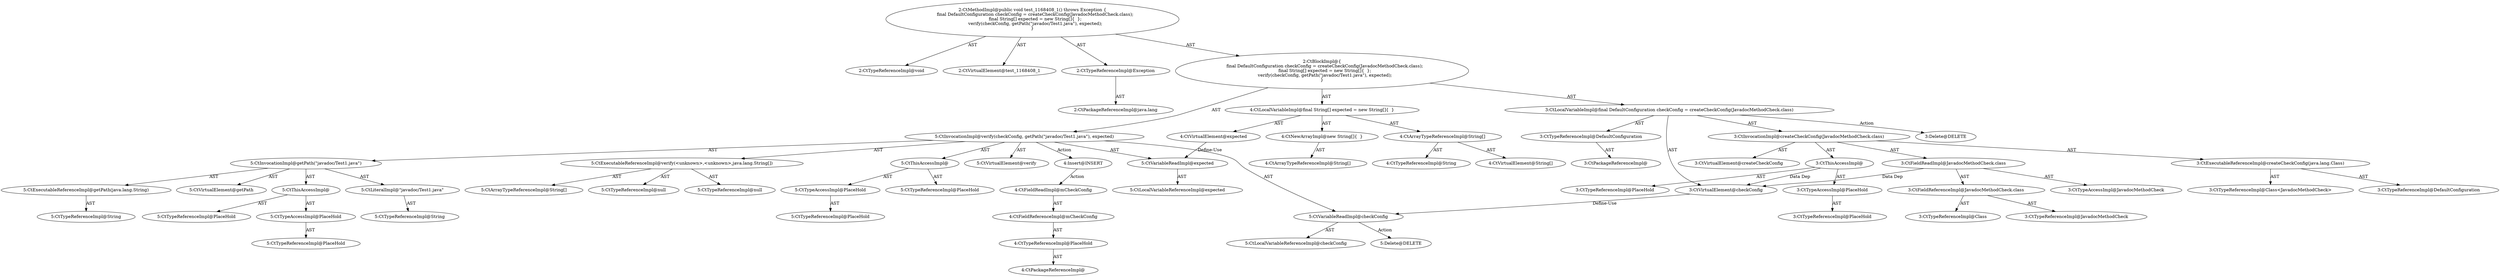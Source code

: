 digraph "test_1168408_1#?" {
0 [label="2:CtTypeReferenceImpl@void" shape=ellipse]
1 [label="2:CtVirtualElement@test_1168408_1" shape=ellipse]
2 [label="2:CtTypeReferenceImpl@Exception" shape=ellipse]
3 [label="2:CtPackageReferenceImpl@java.lang" shape=ellipse]
4 [label="3:CtTypeReferenceImpl@DefaultConfiguration" shape=ellipse]
5 [label="3:CtPackageReferenceImpl@" shape=ellipse]
6 [label="3:CtExecutableReferenceImpl@createCheckConfig(java.lang.Class)" shape=ellipse]
7 [label="3:CtTypeReferenceImpl@DefaultConfiguration" shape=ellipse]
8 [label="3:CtTypeReferenceImpl@Class<JavadocMethodCheck>" shape=ellipse]
9 [label="3:CtVirtualElement@createCheckConfig" shape=ellipse]
10 [label="3:CtTypeAccessImpl@PlaceHold" shape=ellipse]
11 [label="3:CtTypeReferenceImpl@PlaceHold" shape=ellipse]
12 [label="3:CtThisAccessImpl@" shape=ellipse]
13 [label="3:CtTypeReferenceImpl@PlaceHold" shape=ellipse]
14 [label="3:CtFieldReferenceImpl@JavadocMethodCheck.class" shape=ellipse]
15 [label="3:CtTypeReferenceImpl@JavadocMethodCheck" shape=ellipse]
16 [label="3:CtTypeReferenceImpl@Class" shape=ellipse]
17 [label="3:CtFieldReadImpl@JavadocMethodCheck.class" shape=ellipse]
18 [label="3:CtTypeAccessImpl@JavadocMethodCheck" shape=ellipse]
19 [label="3:CtInvocationImpl@createCheckConfig(JavadocMethodCheck.class)" shape=ellipse]
20 [label="3:CtVirtualElement@checkConfig" shape=ellipse]
21 [label="3:CtLocalVariableImpl@final DefaultConfiguration checkConfig = createCheckConfig(JavadocMethodCheck.class)" shape=ellipse]
22 [label="4:CtVirtualElement@String[]" shape=ellipse]
23 [label="4:CtArrayTypeReferenceImpl@String[]" shape=ellipse]
24 [label="4:CtTypeReferenceImpl@String" shape=ellipse]
25 [label="4:CtNewArrayImpl@new String[]\{  \}" shape=ellipse]
26 [label="4:CtArrayTypeReferenceImpl@String[]" shape=ellipse]
27 [label="4:CtVirtualElement@expected" shape=ellipse]
28 [label="4:CtLocalVariableImpl@final String[] expected = new String[]\{  \}" shape=ellipse]
29 [label="5:CtExecutableReferenceImpl@verify(<unknown>,<unknown>,java.lang.String[])" shape=ellipse]
30 [label="5:CtTypeReferenceImpl@null" shape=ellipse]
31 [label="5:CtTypeReferenceImpl@null" shape=ellipse]
32 [label="5:CtArrayTypeReferenceImpl@String[]" shape=ellipse]
33 [label="5:CtVirtualElement@verify" shape=ellipse]
34 [label="5:CtTypeAccessImpl@PlaceHold" shape=ellipse]
35 [label="5:CtTypeReferenceImpl@PlaceHold" shape=ellipse]
36 [label="5:CtThisAccessImpl@" shape=ellipse]
37 [label="5:CtTypeReferenceImpl@PlaceHold" shape=ellipse]
38 [label="5:CtVariableReadImpl@checkConfig" shape=ellipse]
39 [label="5:CtLocalVariableReferenceImpl@checkConfig" shape=ellipse]
40 [label="5:CtExecutableReferenceImpl@getPath(java.lang.String)" shape=ellipse]
41 [label="5:CtTypeReferenceImpl@String" shape=ellipse]
42 [label="5:CtVirtualElement@getPath" shape=ellipse]
43 [label="5:CtTypeAccessImpl@PlaceHold" shape=ellipse]
44 [label="5:CtTypeReferenceImpl@PlaceHold" shape=ellipse]
45 [label="5:CtThisAccessImpl@" shape=ellipse]
46 [label="5:CtTypeReferenceImpl@PlaceHold" shape=ellipse]
47 [label="5:CtLiteralImpl@\"javadoc/Test1.java\"" shape=ellipse]
48 [label="5:CtTypeReferenceImpl@String" shape=ellipse]
49 [label="5:CtInvocationImpl@getPath(\"javadoc/Test1.java\")" shape=ellipse]
50 [label="5:CtVariableReadImpl@expected" shape=ellipse]
51 [label="5:CtLocalVariableReferenceImpl@expected" shape=ellipse]
52 [label="5:CtInvocationImpl@verify(checkConfig, getPath(\"javadoc/Test1.java\"), expected)" shape=ellipse]
53 [label="2:CtBlockImpl@\{
    final DefaultConfiguration checkConfig = createCheckConfig(JavadocMethodCheck.class);
    final String[] expected = new String[]\{  \};
    verify(checkConfig, getPath(\"javadoc/Test1.java\"), expected);
\}" shape=ellipse]
54 [label="2:CtMethodImpl@public void test_1168408_1() throws Exception \{
    final DefaultConfiguration checkConfig = createCheckConfig(JavadocMethodCheck.class);
    final String[] expected = new String[]\{  \};
    verify(checkConfig, getPath(\"javadoc/Test1.java\"), expected);
\}" shape=ellipse]
55 [label="3:Delete@DELETE" shape=ellipse]
56 [label="5:Delete@DELETE" shape=ellipse]
57 [label="4:Insert@INSERT" shape=ellipse]
58 [label="4:CtPackageReferenceImpl@" shape=ellipse]
59 [label="4:CtTypeReferenceImpl@PlaceHold" shape=ellipse]
60 [label="4:CtFieldReferenceImpl@mCheckConfig" shape=ellipse]
61 [label="4:CtFieldReadImpl@mCheckConfig" shape=ellipse]
2 -> 3 [label="AST"];
4 -> 5 [label="AST"];
6 -> 7 [label="AST"];
6 -> 8 [label="AST"];
10 -> 11 [label="AST"];
12 -> 13 [label="AST"];
12 -> 10 [label="AST"];
12 -> 20 [label="Data Dep"];
14 -> 15 [label="AST"];
14 -> 16 [label="AST"];
17 -> 18 [label="AST"];
17 -> 14 [label="AST"];
17 -> 20 [label="Data Dep"];
19 -> 9 [label="AST"];
19 -> 12 [label="AST"];
19 -> 6 [label="AST"];
19 -> 17 [label="AST"];
20 -> 38 [label="Define-Use"];
21 -> 20 [label="AST"];
21 -> 4 [label="AST"];
21 -> 19 [label="AST"];
21 -> 55 [label="Action"];
23 -> 22 [label="AST"];
23 -> 24 [label="AST"];
25 -> 26 [label="AST"];
27 -> 50 [label="Define-Use"];
28 -> 27 [label="AST"];
28 -> 23 [label="AST"];
28 -> 25 [label="AST"];
29 -> 30 [label="AST"];
29 -> 31 [label="AST"];
29 -> 32 [label="AST"];
34 -> 35 [label="AST"];
36 -> 37 [label="AST"];
36 -> 34 [label="AST"];
38 -> 39 [label="AST"];
38 -> 56 [label="Action"];
40 -> 41 [label="AST"];
43 -> 44 [label="AST"];
45 -> 46 [label="AST"];
45 -> 43 [label="AST"];
47 -> 48 [label="AST"];
49 -> 42 [label="AST"];
49 -> 45 [label="AST"];
49 -> 40 [label="AST"];
49 -> 47 [label="AST"];
50 -> 51 [label="AST"];
52 -> 33 [label="AST"];
52 -> 36 [label="AST"];
52 -> 29 [label="AST"];
52 -> 38 [label="AST"];
52 -> 49 [label="AST"];
52 -> 50 [label="AST"];
52 -> 57 [label="Action"];
53 -> 21 [label="AST"];
53 -> 28 [label="AST"];
53 -> 52 [label="AST"];
54 -> 1 [label="AST"];
54 -> 0 [label="AST"];
54 -> 2 [label="AST"];
54 -> 53 [label="AST"];
57 -> 61 [label="Action"];
59 -> 58 [label="AST"];
60 -> 59 [label="AST"];
61 -> 60 [label="AST"];
}